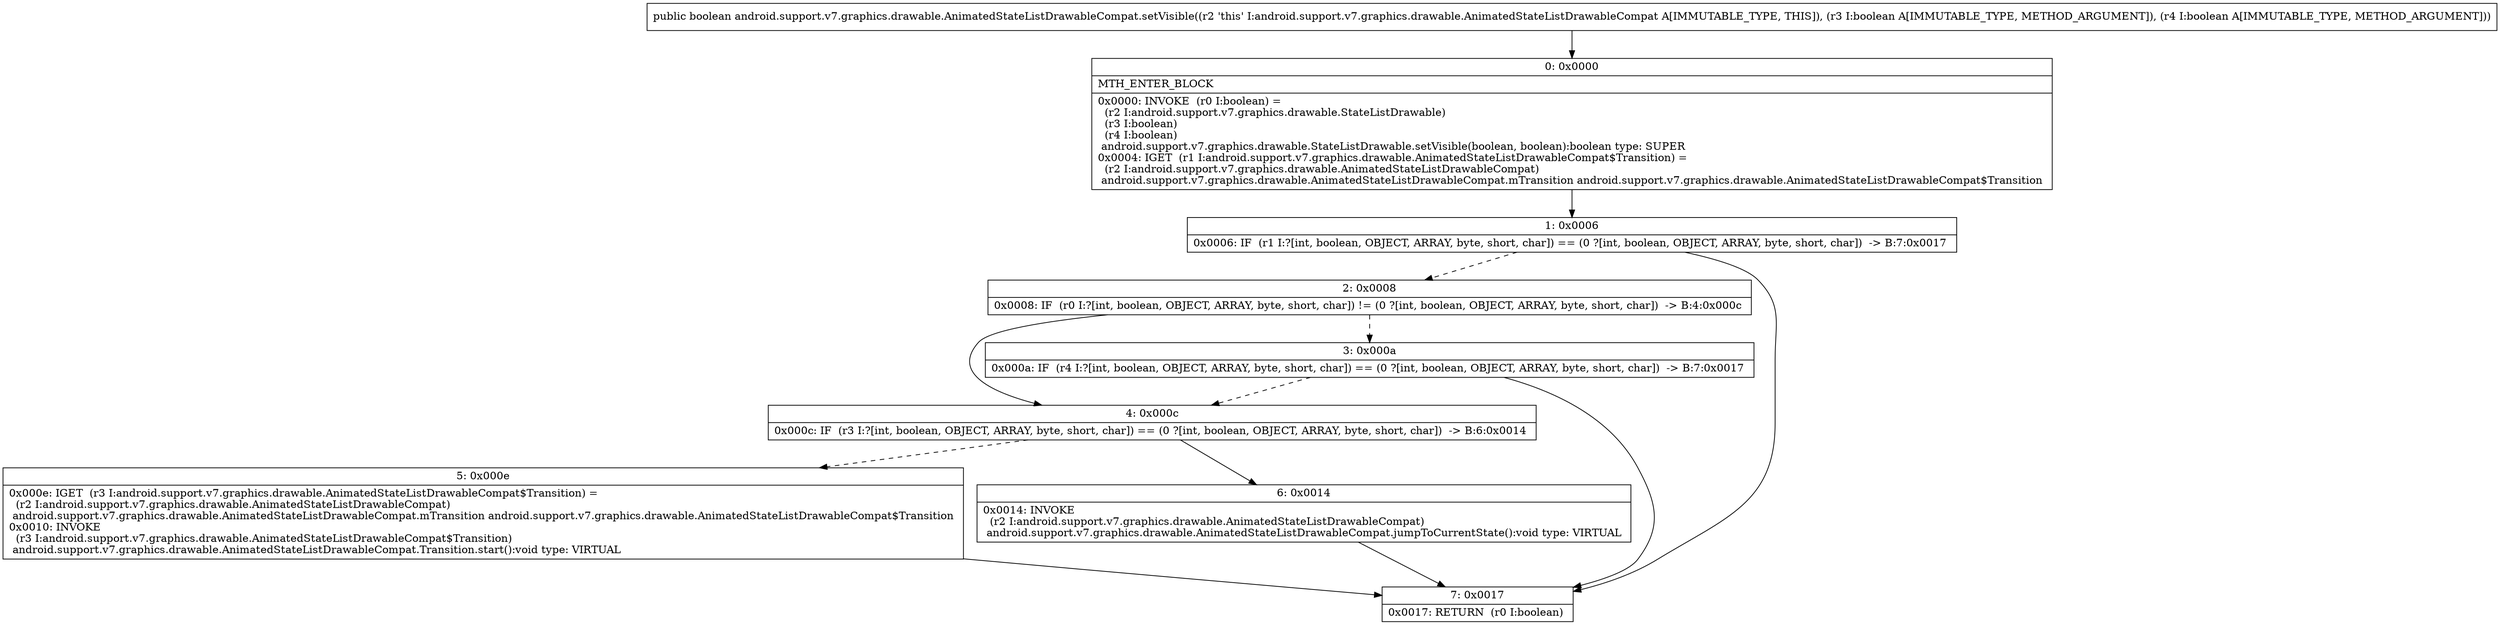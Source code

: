 digraph "CFG forandroid.support.v7.graphics.drawable.AnimatedStateListDrawableCompat.setVisible(ZZ)Z" {
Node_0 [shape=record,label="{0\:\ 0x0000|MTH_ENTER_BLOCK\l|0x0000: INVOKE  (r0 I:boolean) = \l  (r2 I:android.support.v7.graphics.drawable.StateListDrawable)\l  (r3 I:boolean)\l  (r4 I:boolean)\l android.support.v7.graphics.drawable.StateListDrawable.setVisible(boolean, boolean):boolean type: SUPER \l0x0004: IGET  (r1 I:android.support.v7.graphics.drawable.AnimatedStateListDrawableCompat$Transition) = \l  (r2 I:android.support.v7.graphics.drawable.AnimatedStateListDrawableCompat)\l android.support.v7.graphics.drawable.AnimatedStateListDrawableCompat.mTransition android.support.v7.graphics.drawable.AnimatedStateListDrawableCompat$Transition \l}"];
Node_1 [shape=record,label="{1\:\ 0x0006|0x0006: IF  (r1 I:?[int, boolean, OBJECT, ARRAY, byte, short, char]) == (0 ?[int, boolean, OBJECT, ARRAY, byte, short, char])  \-\> B:7:0x0017 \l}"];
Node_2 [shape=record,label="{2\:\ 0x0008|0x0008: IF  (r0 I:?[int, boolean, OBJECT, ARRAY, byte, short, char]) != (0 ?[int, boolean, OBJECT, ARRAY, byte, short, char])  \-\> B:4:0x000c \l}"];
Node_3 [shape=record,label="{3\:\ 0x000a|0x000a: IF  (r4 I:?[int, boolean, OBJECT, ARRAY, byte, short, char]) == (0 ?[int, boolean, OBJECT, ARRAY, byte, short, char])  \-\> B:7:0x0017 \l}"];
Node_4 [shape=record,label="{4\:\ 0x000c|0x000c: IF  (r3 I:?[int, boolean, OBJECT, ARRAY, byte, short, char]) == (0 ?[int, boolean, OBJECT, ARRAY, byte, short, char])  \-\> B:6:0x0014 \l}"];
Node_5 [shape=record,label="{5\:\ 0x000e|0x000e: IGET  (r3 I:android.support.v7.graphics.drawable.AnimatedStateListDrawableCompat$Transition) = \l  (r2 I:android.support.v7.graphics.drawable.AnimatedStateListDrawableCompat)\l android.support.v7.graphics.drawable.AnimatedStateListDrawableCompat.mTransition android.support.v7.graphics.drawable.AnimatedStateListDrawableCompat$Transition \l0x0010: INVOKE  \l  (r3 I:android.support.v7.graphics.drawable.AnimatedStateListDrawableCompat$Transition)\l android.support.v7.graphics.drawable.AnimatedStateListDrawableCompat.Transition.start():void type: VIRTUAL \l}"];
Node_6 [shape=record,label="{6\:\ 0x0014|0x0014: INVOKE  \l  (r2 I:android.support.v7.graphics.drawable.AnimatedStateListDrawableCompat)\l android.support.v7.graphics.drawable.AnimatedStateListDrawableCompat.jumpToCurrentState():void type: VIRTUAL \l}"];
Node_7 [shape=record,label="{7\:\ 0x0017|0x0017: RETURN  (r0 I:boolean) \l}"];
MethodNode[shape=record,label="{public boolean android.support.v7.graphics.drawable.AnimatedStateListDrawableCompat.setVisible((r2 'this' I:android.support.v7.graphics.drawable.AnimatedStateListDrawableCompat A[IMMUTABLE_TYPE, THIS]), (r3 I:boolean A[IMMUTABLE_TYPE, METHOD_ARGUMENT]), (r4 I:boolean A[IMMUTABLE_TYPE, METHOD_ARGUMENT])) }"];
MethodNode -> Node_0;
Node_0 -> Node_1;
Node_1 -> Node_2[style=dashed];
Node_1 -> Node_7;
Node_2 -> Node_3[style=dashed];
Node_2 -> Node_4;
Node_3 -> Node_4[style=dashed];
Node_3 -> Node_7;
Node_4 -> Node_5[style=dashed];
Node_4 -> Node_6;
Node_5 -> Node_7;
Node_6 -> Node_7;
}

